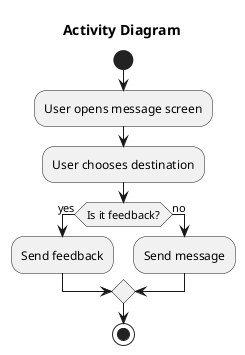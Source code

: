 @startuml
title Activity Diagram 

start

:User opens message screen; 
:User chooses destination;

if (Is it feedback?) then (yes)
  :Send feedback;
else (no)
  :Send message;
endif

stop
@enduml
